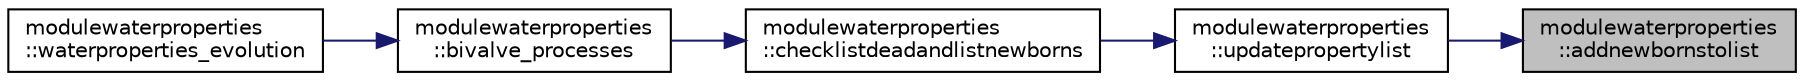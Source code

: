 digraph "modulewaterproperties::addnewbornstolist"
{
 // LATEX_PDF_SIZE
  edge [fontname="Helvetica",fontsize="10",labelfontname="Helvetica",labelfontsize="10"];
  node [fontname="Helvetica",fontsize="10",shape=record];
  rankdir="RL";
  Node1 [label="modulewaterproperties\l::addnewbornstolist",height=0.2,width=0.4,color="black", fillcolor="grey75", style="filled", fontcolor="black",tooltip=" "];
  Node1 -> Node2 [dir="back",color="midnightblue",fontsize="10",style="solid",fontname="Helvetica"];
  Node2 [label="modulewaterproperties\l::updatepropertylist",height=0.2,width=0.4,color="black", fillcolor="white", style="filled",URL="$namespacemodulewaterproperties.html#a8ab7e6ee60b7c71bc6775c1586bd99b3",tooltip=" "];
  Node2 -> Node3 [dir="back",color="midnightblue",fontsize="10",style="solid",fontname="Helvetica"];
  Node3 [label="modulewaterproperties\l::checklistdeadandlistnewborns",height=0.2,width=0.4,color="black", fillcolor="white", style="filled",URL="$namespacemodulewaterproperties.html#ab88c2923a48aacf7da60a45cfeb98dfc",tooltip=" "];
  Node3 -> Node4 [dir="back",color="midnightblue",fontsize="10",style="solid",fontname="Helvetica"];
  Node4 [label="modulewaterproperties\l::bivalve_processes",height=0.2,width=0.4,color="black", fillcolor="white", style="filled",URL="$namespacemodulewaterproperties.html#aa43273d07b646deb6e4c72e757b19fbd",tooltip=" "];
  Node4 -> Node5 [dir="back",color="midnightblue",fontsize="10",style="solid",fontname="Helvetica"];
  Node5 [label="modulewaterproperties\l::waterproperties_evolution",height=0.2,width=0.4,color="black", fillcolor="white", style="filled",URL="$namespacemodulewaterproperties.html#aa86f63313e6563018f6b05938306a23d",tooltip=" "];
}
